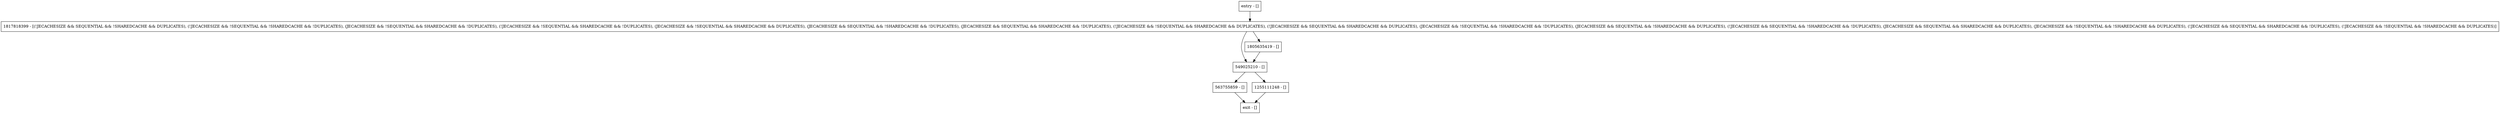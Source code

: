 digraph openDatabase {
node [shape=record];
entry [label="entry - []"];
exit [label="exit - []"];
563755859 [label="563755859 - []"];
1817818399 [label="1817818399 - [(!JECACHESIZE && SEQUENTIAL && !SHAREDCACHE && DUPLICATES), (!JECACHESIZE && !SEQUENTIAL && !SHAREDCACHE && !DUPLICATES), (JECACHESIZE && !SEQUENTIAL && SHAREDCACHE && !DUPLICATES), (!JECACHESIZE && !SEQUENTIAL && SHAREDCACHE && !DUPLICATES), (JECACHESIZE && !SEQUENTIAL && SHAREDCACHE && DUPLICATES), (JECACHESIZE && SEQUENTIAL && !SHAREDCACHE && !DUPLICATES), (JECACHESIZE && SEQUENTIAL && SHAREDCACHE && !DUPLICATES), (!JECACHESIZE && !SEQUENTIAL && SHAREDCACHE && DUPLICATES), (!JECACHESIZE && SEQUENTIAL && SHAREDCACHE && DUPLICATES), (JECACHESIZE && !SEQUENTIAL && !SHAREDCACHE && !DUPLICATES), (JECACHESIZE && SEQUENTIAL && !SHAREDCACHE && DUPLICATES), (!JECACHESIZE && SEQUENTIAL && !SHAREDCACHE && !DUPLICATES), (JECACHESIZE && SEQUENTIAL && SHAREDCACHE && DUPLICATES), (JECACHESIZE && !SEQUENTIAL && !SHAREDCACHE && DUPLICATES), (!JECACHESIZE && SEQUENTIAL && SHAREDCACHE && !DUPLICATES), (!JECACHESIZE && !SEQUENTIAL && !SHAREDCACHE && DUPLICATES)]"];
549025210 [label="549025210 - []"];
1805635419 [label="1805635419 - []"];
1255111248 [label="1255111248 - []"];
entry;
exit;
entry -> 1817818399;
563755859 -> exit;
1817818399 -> 549025210;
1817818399 -> 1805635419;
549025210 -> 563755859;
549025210 -> 1255111248;
1805635419 -> 549025210;
1255111248 -> exit;
}
